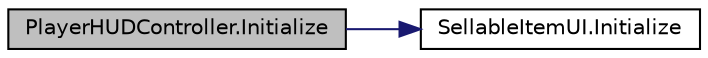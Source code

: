 digraph "PlayerHUDController.Initialize"
{
 // INTERACTIVE_SVG=YES
 // LATEX_PDF_SIZE
  edge [fontname="Helvetica",fontsize="10",labelfontname="Helvetica",labelfontsize="10"];
  node [fontname="Helvetica",fontsize="10",shape=record];
  rankdir="LR";
  Node1 [label="PlayerHUDController.Initialize",height=0.2,width=0.4,color="black", fillcolor="grey75", style="filled", fontcolor="black",tooltip=" "];
  Node1 -> Node2 [color="midnightblue",fontsize="10",style="solid",fontname="Helvetica"];
  Node2 [label="SellableItemUI.Initialize",height=0.2,width=0.4,color="black", fillcolor="white", style="filled",URL="$class_sellable_item_u_i.html#a10394a2c7d2d0a72d9c8b05fbf3e8696",tooltip=" "];
}

